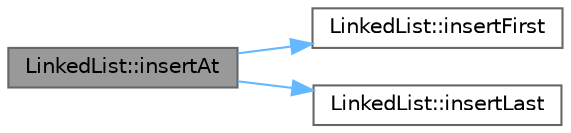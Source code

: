 digraph "LinkedList::insertAt"
{
 // INTERACTIVE_SVG=YES
 // LATEX_PDF_SIZE
  bgcolor="transparent";
  edge [fontname=Helvetica,fontsize=10,labelfontname=Helvetica,labelfontsize=10];
  node [fontname=Helvetica,fontsize=10,shape=box,height=0.2,width=0.4];
  rankdir="LR";
  Node1 [id="Node000001",label="LinkedList::insertAt",height=0.2,width=0.4,color="gray40", fillcolor="grey60", style="filled", fontcolor="black",tooltip=" "];
  Node1 -> Node2 [id="edge1_Node000001_Node000002",color="steelblue1",style="solid",tooltip=" "];
  Node2 [id="Node000002",label="LinkedList::insertFirst",height=0.2,width=0.4,color="grey40", fillcolor="white", style="filled",URL="$class_linked_list.html#a297f6daeb289a992960f5d776f3c0a35",tooltip=" "];
  Node1 -> Node3 [id="edge2_Node000001_Node000003",color="steelblue1",style="solid",tooltip=" "];
  Node3 [id="Node000003",label="LinkedList::insertLast",height=0.2,width=0.4,color="grey40", fillcolor="white", style="filled",URL="$class_linked_list.html#a77400965a6775a284974a689a994ed42",tooltip=" "];
}
